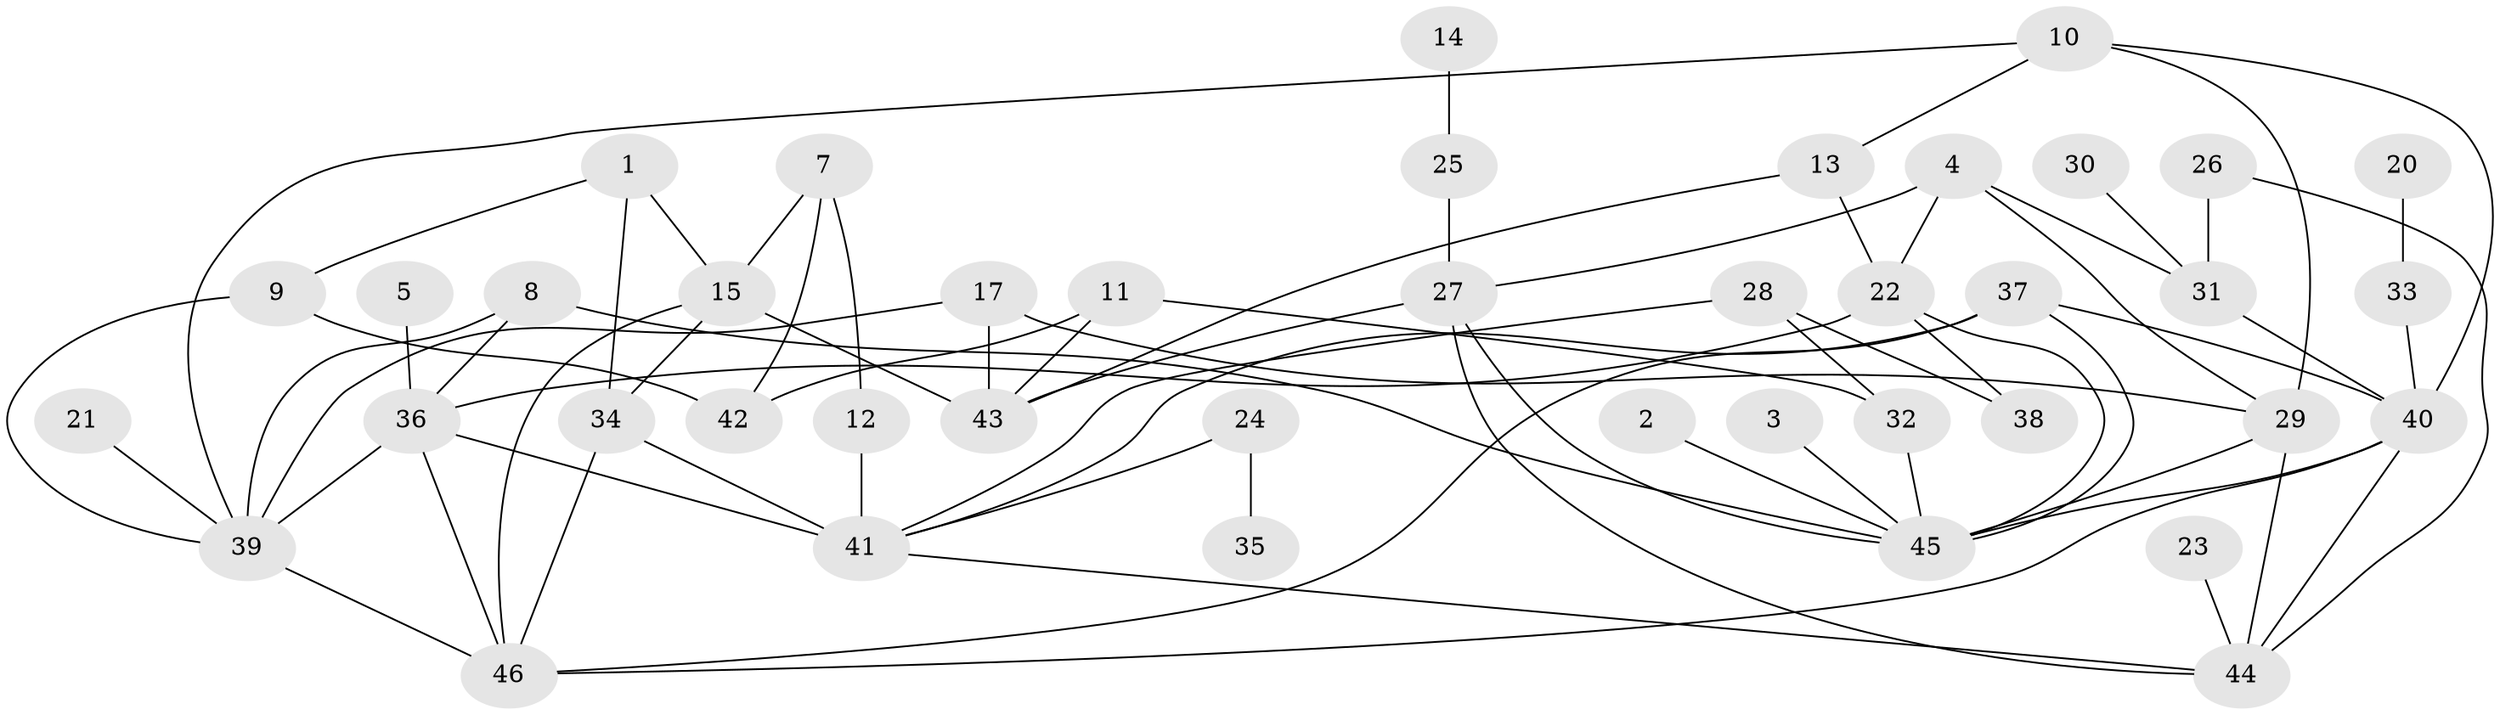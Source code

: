 // original degree distribution, {3: 0.2391304347826087, 1: 0.15217391304347827, 2: 0.31521739130434784, 4: 0.15217391304347827, 5: 0.05434782608695652, 0: 0.043478260869565216, 6: 0.03260869565217391, 7: 0.010869565217391304}
// Generated by graph-tools (version 1.1) at 2025/49/03/09/25 03:49:13]
// undirected, 42 vertices, 72 edges
graph export_dot {
graph [start="1"]
  node [color=gray90,style=filled];
  1;
  2;
  3;
  4;
  5;
  7;
  8;
  9;
  10;
  11;
  12;
  13;
  14;
  15;
  17;
  20;
  21;
  22;
  23;
  24;
  25;
  26;
  27;
  28;
  29;
  30;
  31;
  32;
  33;
  34;
  35;
  36;
  37;
  38;
  39;
  40;
  41;
  42;
  43;
  44;
  45;
  46;
  1 -- 9 [weight=1.0];
  1 -- 15 [weight=1.0];
  1 -- 34 [weight=1.0];
  2 -- 45 [weight=1.0];
  3 -- 45 [weight=1.0];
  4 -- 22 [weight=1.0];
  4 -- 27 [weight=1.0];
  4 -- 29 [weight=1.0];
  4 -- 31 [weight=1.0];
  5 -- 36 [weight=1.0];
  7 -- 12 [weight=1.0];
  7 -- 15 [weight=1.0];
  7 -- 42 [weight=1.0];
  8 -- 36 [weight=1.0];
  8 -- 39 [weight=1.0];
  8 -- 45 [weight=1.0];
  9 -- 39 [weight=1.0];
  9 -- 42 [weight=1.0];
  10 -- 13 [weight=1.0];
  10 -- 29 [weight=1.0];
  10 -- 39 [weight=1.0];
  10 -- 40 [weight=1.0];
  11 -- 32 [weight=1.0];
  11 -- 42 [weight=1.0];
  11 -- 43 [weight=1.0];
  12 -- 41 [weight=1.0];
  13 -- 22 [weight=1.0];
  13 -- 43 [weight=1.0];
  14 -- 25 [weight=1.0];
  15 -- 34 [weight=1.0];
  15 -- 43 [weight=1.0];
  15 -- 46 [weight=1.0];
  17 -- 29 [weight=1.0];
  17 -- 39 [weight=1.0];
  17 -- 43 [weight=1.0];
  20 -- 33 [weight=1.0];
  21 -- 39 [weight=1.0];
  22 -- 36 [weight=1.0];
  22 -- 38 [weight=1.0];
  22 -- 45 [weight=1.0];
  23 -- 44 [weight=1.0];
  24 -- 35 [weight=1.0];
  24 -- 41 [weight=1.0];
  25 -- 27 [weight=1.0];
  26 -- 31 [weight=1.0];
  26 -- 44 [weight=1.0];
  27 -- 43 [weight=1.0];
  27 -- 44 [weight=1.0];
  27 -- 45 [weight=1.0];
  28 -- 32 [weight=1.0];
  28 -- 38 [weight=1.0];
  28 -- 41 [weight=1.0];
  29 -- 44 [weight=1.0];
  29 -- 45 [weight=1.0];
  30 -- 31 [weight=1.0];
  31 -- 40 [weight=1.0];
  32 -- 45 [weight=1.0];
  33 -- 40 [weight=1.0];
  34 -- 41 [weight=2.0];
  34 -- 46 [weight=1.0];
  36 -- 39 [weight=1.0];
  36 -- 41 [weight=2.0];
  36 -- 46 [weight=2.0];
  37 -- 40 [weight=1.0];
  37 -- 41 [weight=1.0];
  37 -- 45 [weight=2.0];
  37 -- 46 [weight=1.0];
  39 -- 46 [weight=1.0];
  40 -- 44 [weight=1.0];
  40 -- 45 [weight=1.0];
  40 -- 46 [weight=1.0];
  41 -- 44 [weight=1.0];
}
